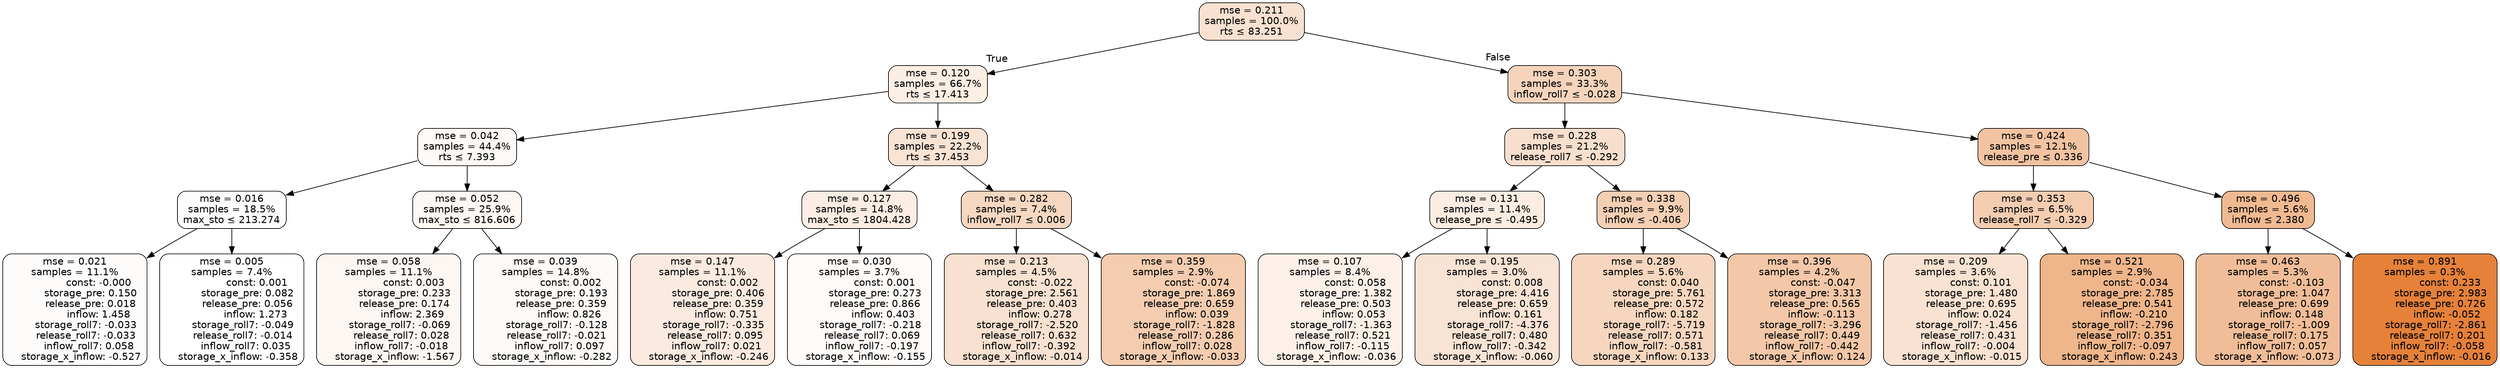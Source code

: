 digraph tree {
bgcolor="transparent"
node [shape=rectangle, style="filled, rounded", color="black", fontname=helvetica] ;
edge [fontname=helvetica] ;
	"0" [label="mse = 0.211
samples = 100.0%
rts &le; 83.251", fillcolor="#f8e1d0"]
	"1" [label="mse = 0.120
samples = 66.7%
rts &le; 17.413", fillcolor="#fbeee5"]
	"2" [label="mse = 0.042
samples = 44.4%
rts &le; 7.393", fillcolor="#fdf9f6"]
	"3" [label="mse = 0.016
samples = 18.5%
max_sto &le; 213.274", fillcolor="#fefdfc"]
	"4" [label="mse = 0.021
samples = 11.1%
               const: -0.000
          storage_pre: 0.150
          release_pre: 0.018
               inflow: 1.458
       storage_roll7: -0.033
       release_roll7: -0.033
         inflow_roll7: 0.058
    storage_x_inflow: -0.527", fillcolor="#fefcfb"]
	"5" [label="mse = 0.005
samples = 7.4%
                const: 0.001
          storage_pre: 0.082
          release_pre: 0.056
               inflow: 1.273
       storage_roll7: -0.049
       release_roll7: -0.014
         inflow_roll7: 0.035
    storage_x_inflow: -0.358", fillcolor="#ffffff"]
	"6" [label="mse = 0.052
samples = 25.9%
max_sto &le; 816.606", fillcolor="#fdf8f4"]
	"7" [label="mse = 0.058
samples = 11.1%
                const: 0.003
          storage_pre: 0.233
          release_pre: 0.174
               inflow: 2.369
       storage_roll7: -0.069
        release_roll7: 0.028
        inflow_roll7: -0.018
    storage_x_inflow: -1.567", fillcolor="#fdf7f3"]
	"8" [label="mse = 0.039
samples = 14.8%
                const: 0.002
          storage_pre: 0.193
          release_pre: 0.359
               inflow: 0.826
       storage_roll7: -0.128
       release_roll7: -0.021
         inflow_roll7: 0.097
    storage_x_inflow: -0.282", fillcolor="#fdfaf7"]
	"9" [label="mse = 0.199
samples = 22.2%
rts &le; 37.453", fillcolor="#f9e3d3"]
	"10" [label="mse = 0.127
samples = 14.8%
max_sto &le; 1804.428", fillcolor="#fbede3"]
	"11" [label="mse = 0.147
samples = 11.1%
                const: 0.002
          storage_pre: 0.406
          release_pre: 0.359
               inflow: 0.751
       storage_roll7: -0.335
        release_roll7: 0.095
         inflow_roll7: 0.021
    storage_x_inflow: -0.246", fillcolor="#faeadf"]
	"12" [label="mse = 0.030
samples = 3.7%
                const: 0.001
          storage_pre: 0.273
          release_pre: 0.866
               inflow: 0.403
       storage_roll7: -0.218
        release_roll7: 0.069
        inflow_roll7: -0.197
    storage_x_inflow: -0.155", fillcolor="#fefbf9"]
	"13" [label="mse = 0.282
samples = 7.4%
inflow_roll7 &le; 0.006", fillcolor="#f6d7c1"]
	"14" [label="mse = 0.213
samples = 4.5%
               const: -0.022
          storage_pre: 2.561
          release_pre: 0.403
               inflow: 0.278
       storage_roll7: -2.520
        release_roll7: 0.632
        inflow_roll7: -0.392
    storage_x_inflow: -0.014", fillcolor="#f8e1d0"]
	"15" [label="mse = 0.359
samples = 2.9%
               const: -0.074
          storage_pre: 1.869
          release_pre: 0.659
               inflow: 0.039
       storage_roll7: -1.828
        release_roll7: 0.286
         inflow_roll7: 0.028
    storage_x_inflow: -0.033", fillcolor="#f4ccaf"]
	"16" [label="mse = 0.303
samples = 33.3%
inflow_roll7 &le; -0.028", fillcolor="#f6d4bc"]
	"17" [label="mse = 0.228
samples = 21.2%
release_roll7 &le; -0.292", fillcolor="#f8dfcd"]
	"18" [label="mse = 0.131
samples = 11.4%
release_pre &le; -0.495", fillcolor="#fbede2"]
	"19" [label="mse = 0.107
samples = 8.4%
                const: 0.058
          storage_pre: 1.382
          release_pre: 0.503
               inflow: 0.053
       storage_roll7: -1.363
        release_roll7: 0.521
        inflow_roll7: -0.115
    storage_x_inflow: -0.036", fillcolor="#fcf0e8"]
	"20" [label="mse = 0.195
samples = 3.0%
                const: 0.008
          storage_pre: 4.416
          release_pre: 0.659
               inflow: 0.161
       storage_roll7: -4.376
        release_roll7: 0.480
        inflow_roll7: -0.342
    storage_x_inflow: -0.060", fillcolor="#f9e3d4"]
	"21" [label="mse = 0.338
samples = 9.9%
inflow &le; -0.406", fillcolor="#f5cfb4"]
	"22" [label="mse = 0.289
samples = 5.6%
                const: 0.040
          storage_pre: 5.761
          release_pre: 0.572
               inflow: 0.182
       storage_roll7: -5.719
        release_roll7: 0.571
        inflow_roll7: -0.581
     storage_x_inflow: 0.133", fillcolor="#f6d6bf"]
	"23" [label="mse = 0.396
samples = 4.2%
               const: -0.047
          storage_pre: 3.313
          release_pre: 0.565
              inflow: -0.113
       storage_roll7: -3.296
        release_roll7: 0.449
        inflow_roll7: -0.442
     storage_x_inflow: 0.124", fillcolor="#f3c7a7"]
	"24" [label="mse = 0.424
samples = 12.1%
release_pre &le; 0.336", fillcolor="#f2c3a1"]
	"25" [label="mse = 0.353
samples = 6.5%
release_roll7 &le; -0.329", fillcolor="#f4cdb1"]
	"26" [label="mse = 0.209
samples = 3.6%
                const: 0.101
          storage_pre: 1.480
          release_pre: 0.695
               inflow: 0.024
       storage_roll7: -1.456
        release_roll7: 0.431
        inflow_roll7: -0.004
    storage_x_inflow: -0.015", fillcolor="#f9e2d1"]
	"27" [label="mse = 0.521
samples = 2.9%
               const: -0.034
          storage_pre: 2.785
          release_pre: 0.541
              inflow: -0.210
       storage_roll7: -2.796
        release_roll7: 0.351
        inflow_roll7: -0.097
     storage_x_inflow: 0.243", fillcolor="#efb58b"]
	"28" [label="mse = 0.496
samples = 5.6%
inflow &le; 2.380", fillcolor="#f0b991"]
	"29" [label="mse = 0.463
samples = 5.3%
               const: -0.103
          storage_pre: 1.047
          release_pre: 0.699
               inflow: 0.148
       storage_roll7: -1.009
        release_roll7: 0.175
         inflow_roll7: 0.057
    storage_x_inflow: -0.073", fillcolor="#f1bd98"]
	"30" [label="mse = 0.891
samples = 0.3%
                const: 0.233
          storage_pre: 2.983
          release_pre: 0.726
              inflow: -0.052
       storage_roll7: -2.861
        release_roll7: 0.201
        inflow_roll7: -0.058
    storage_x_inflow: -0.016", fillcolor="#e58139"]

	"0" -> "1" [labeldistance=2.5, labelangle=45, headlabel="True"]
	"1" -> "2"
	"2" -> "3"
	"3" -> "4"
	"3" -> "5"
	"2" -> "6"
	"6" -> "7"
	"6" -> "8"
	"1" -> "9"
	"9" -> "10"
	"10" -> "11"
	"10" -> "12"
	"9" -> "13"
	"13" -> "14"
	"13" -> "15"
	"0" -> "16" [labeldistance=2.5, labelangle=-45, headlabel="False"]
	"16" -> "17"
	"17" -> "18"
	"18" -> "19"
	"18" -> "20"
	"17" -> "21"
	"21" -> "22"
	"21" -> "23"
	"16" -> "24"
	"24" -> "25"
	"25" -> "26"
	"25" -> "27"
	"24" -> "28"
	"28" -> "29"
	"28" -> "30"
}